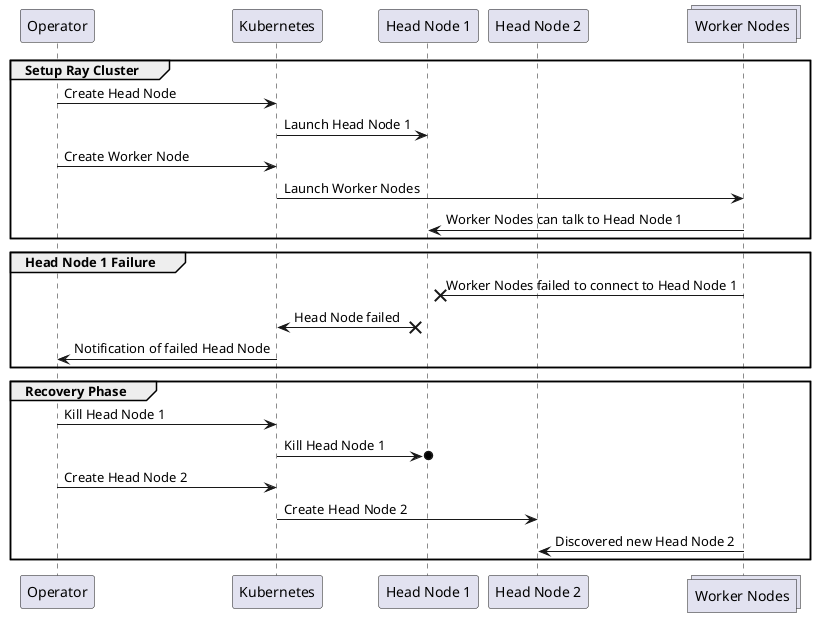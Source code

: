 @startuml

participant Operator as op
participant Kubernetes as k8s
participant "Head Node 1" as hn1
participant "Head Node 2" as hn2
collections "Worker Nodes" as wn

group Setup Ray Cluster
op -> k8s: Create Head Node
k8s -> hn1: Launch Head Node 1
op -> k8s: Create Worker Node
k8s -> wn: Launch Worker Nodes
wn -> hn1: Worker Nodes can talk to Head Node 1
end
group Head Node 1 Failure
wn ->x hn1: Worker Nodes failed to connect to Head Node 1
hn1 x-> k8s: Head Node failed
k8s -> op: Notification of failed Head Node
end
group Recovery Phase
op -> k8s: Kill Head Node 1
k8s ->o hn1: Kill Head Node 1
op -> k8s: Create Head Node 2
k8s -> hn2: Create Head Node 2
wn -> hn2: Discovered new Head Node 2
end
@enduml
